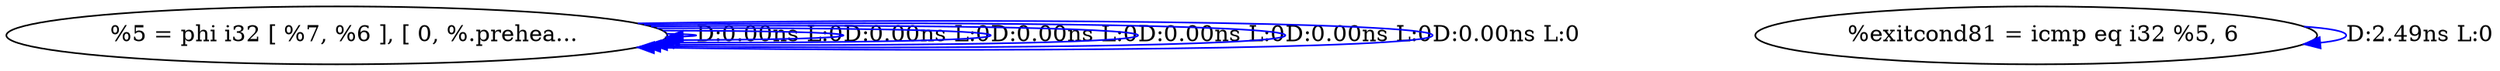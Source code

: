 digraph {
Node0x560817af8950[label="  %5 = phi i32 [ %7, %6 ], [ 0, %.prehea..."];
Node0x560817af8950 -> Node0x560817af8950[label="D:0.00ns L:0",color=blue];
Node0x560817af8950 -> Node0x560817af8950[label="D:0.00ns L:0",color=blue];
Node0x560817af8950 -> Node0x560817af8950[label="D:0.00ns L:0",color=blue];
Node0x560817af8950 -> Node0x560817af8950[label="D:0.00ns L:0",color=blue];
Node0x560817af8950 -> Node0x560817af8950[label="D:0.00ns L:0",color=blue];
Node0x560817af8950 -> Node0x560817af8950[label="D:0.00ns L:0",color=blue];
Node0x560817af8a30[label="  %exitcond81 = icmp eq i32 %5, 6"];
Node0x560817af8a30 -> Node0x560817af8a30[label="D:2.49ns L:0",color=blue];
}
